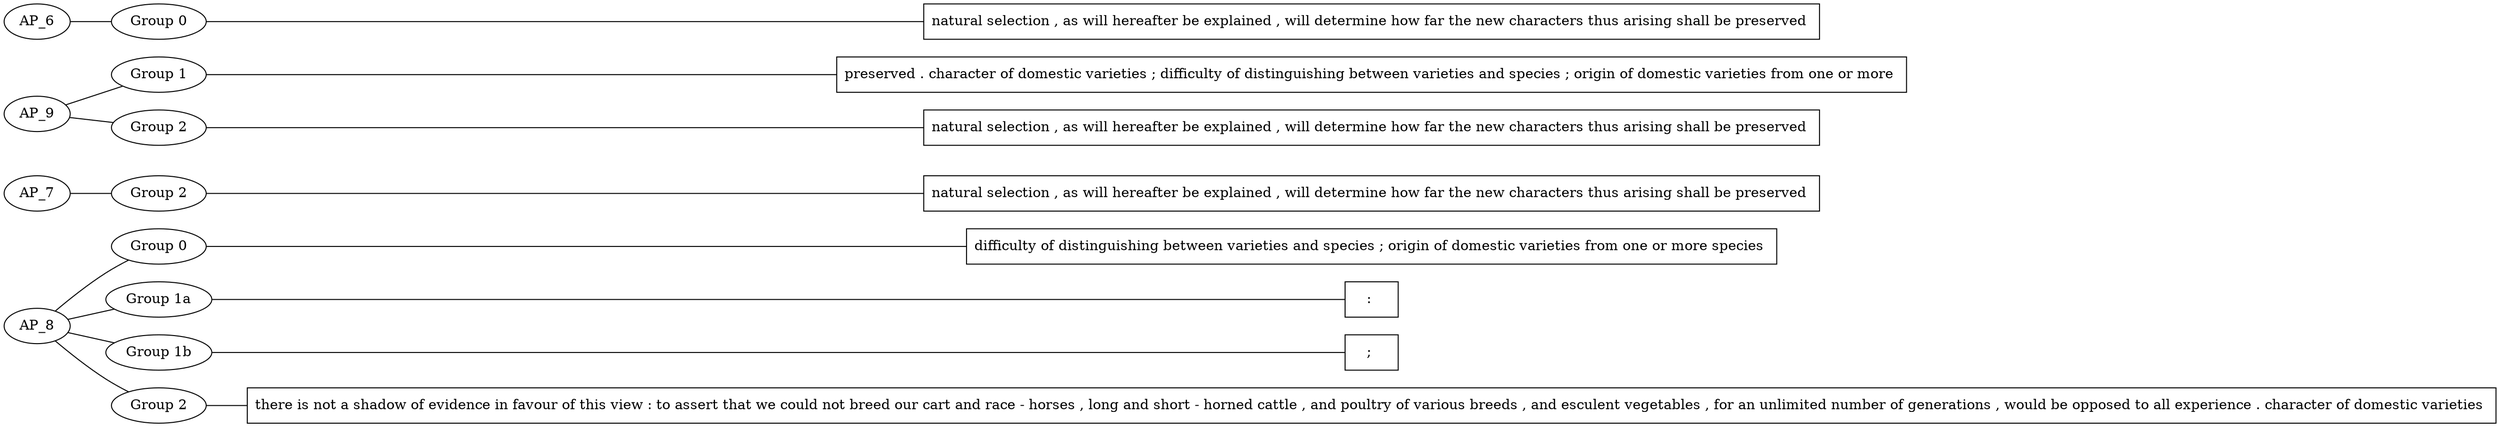 graph MyGraph {
rankdir = LR
"AP_8_2_reading" [shape=box label="there is not a shadow of evidence in favour of this view : to assert that we could not breed our cart and race - horses , long and short - horned cattle , and poultry of various breeds , and esculent vegetables , for an unlimited number of generations , would be opposed to all experience . character of domestic varieties "]
"AP_8_1b_reading" [shape=box label="; "]
"AP_8_1a_reading" [shape=box label=": "]
"AP_8_0_reading" [shape=box label="difficulty of distinguishing between varieties and species ; origin of domestic varieties from one or more species "]
"AP_8_0" [label="Group 0"]
"AP_8_1a" [label="Group 1a"]
"AP_8_1b" [label="Group 1b"]
"AP_8_2" [label="Group 2"]
"AP_8_2" -- "AP_8_2_reading"
"AP_8_1b" -- "AP_8_1b_reading"
"AP_8_1a" -- "AP_8_1a_reading"
"AP_8_0" -- "AP_8_0_reading"
AP_8 -- "AP_8_2"
AP_8 -- "AP_8_1b"
AP_8 -- "AP_8_1a"
AP_8 -- "AP_8_0"
"AP_7_2_reading" [shape=box label="natural selection , as will hereafter be explained , will determine how far the new characters thus arising shall be preserved "]
"AP_7_2" [label="Group 2"]
"AP_7_2" -- "AP_7_2_reading"
AP_7 -- "AP_7_2"
"AP_9_2_reading" [shape=box label="natural selection , as will hereafter be explained , will determine how far the new characters thus arising shall be preserved "]
"AP_9_1_reading" [shape=box label="preserved . character of domestic varieties ; difficulty of distinguishing between varieties and species ; origin of domestic varieties from one or more "]
"AP_9_1" [label="Group 1"]
"AP_9_2" [label="Group 2"]
"AP_9_2" -- "AP_9_2_reading"
"AP_9_1" -- "AP_9_1_reading"
AP_9 -- "AP_9_2"
AP_9 -- "AP_9_1"
"AP_6_0_reading" [shape=box label="natural selection , as will hereafter be explained , will determine how far the new characters thus arising shall be preserved "]
"AP_6_0" [label="Group 0"]
"AP_6_0" -- "AP_6_0_reading"
AP_6 -- "AP_6_0"
}
